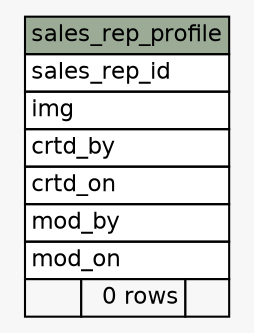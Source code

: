 // dot 2.38.0 on Windows 7 6.1
digraph "sales_rep_profile" {
  graph [
    rankdir="RL"
    bgcolor="#f7f7f7"
  ];
  node [
    fontname="Helvetica"
    fontsize="11"
    shape="plaintext"
  ];
  edge [
    arrowsize="0.8"
  ];
  "sales_rep_profile" [
    label=<
    <TABLE BORDER="0" CELLBORDER="1" CELLSPACING="0" BGCOLOR="#ffffff">
      <TR><TD PORT="sales_rep_profile.heading" COLSPAN="3" BGCOLOR="#9bab96" ALIGN="CENTER">sales_rep_profile</TD></TR>
      <TR><TD PORT="sales_rep_id" COLSPAN="3" ALIGN="LEFT">sales_rep_id</TD></TR>
      <TR><TD PORT="img" COLSPAN="3" ALIGN="LEFT">img</TD></TR>
      <TR><TD PORT="crtd_by" COLSPAN="3" ALIGN="LEFT">crtd_by</TD></TR>
      <TR><TD PORT="crtd_on" COLSPAN="3" ALIGN="LEFT">crtd_on</TD></TR>
      <TR><TD PORT="mod_by" COLSPAN="3" ALIGN="LEFT">mod_by</TD></TR>
      <TR><TD PORT="mod_on" COLSPAN="3" ALIGN="LEFT">mod_on</TD></TR>
      <TR><TD ALIGN="LEFT" BGCOLOR="#f7f7f7">  </TD><TD ALIGN="RIGHT" BGCOLOR="#f7f7f7">0 rows</TD><TD ALIGN="RIGHT" BGCOLOR="#f7f7f7">  </TD></TR>
    </TABLE>>
    URL="tables/sales_rep_profile.html#"
    tooltip="sales_rep_profile"
  ];
}
